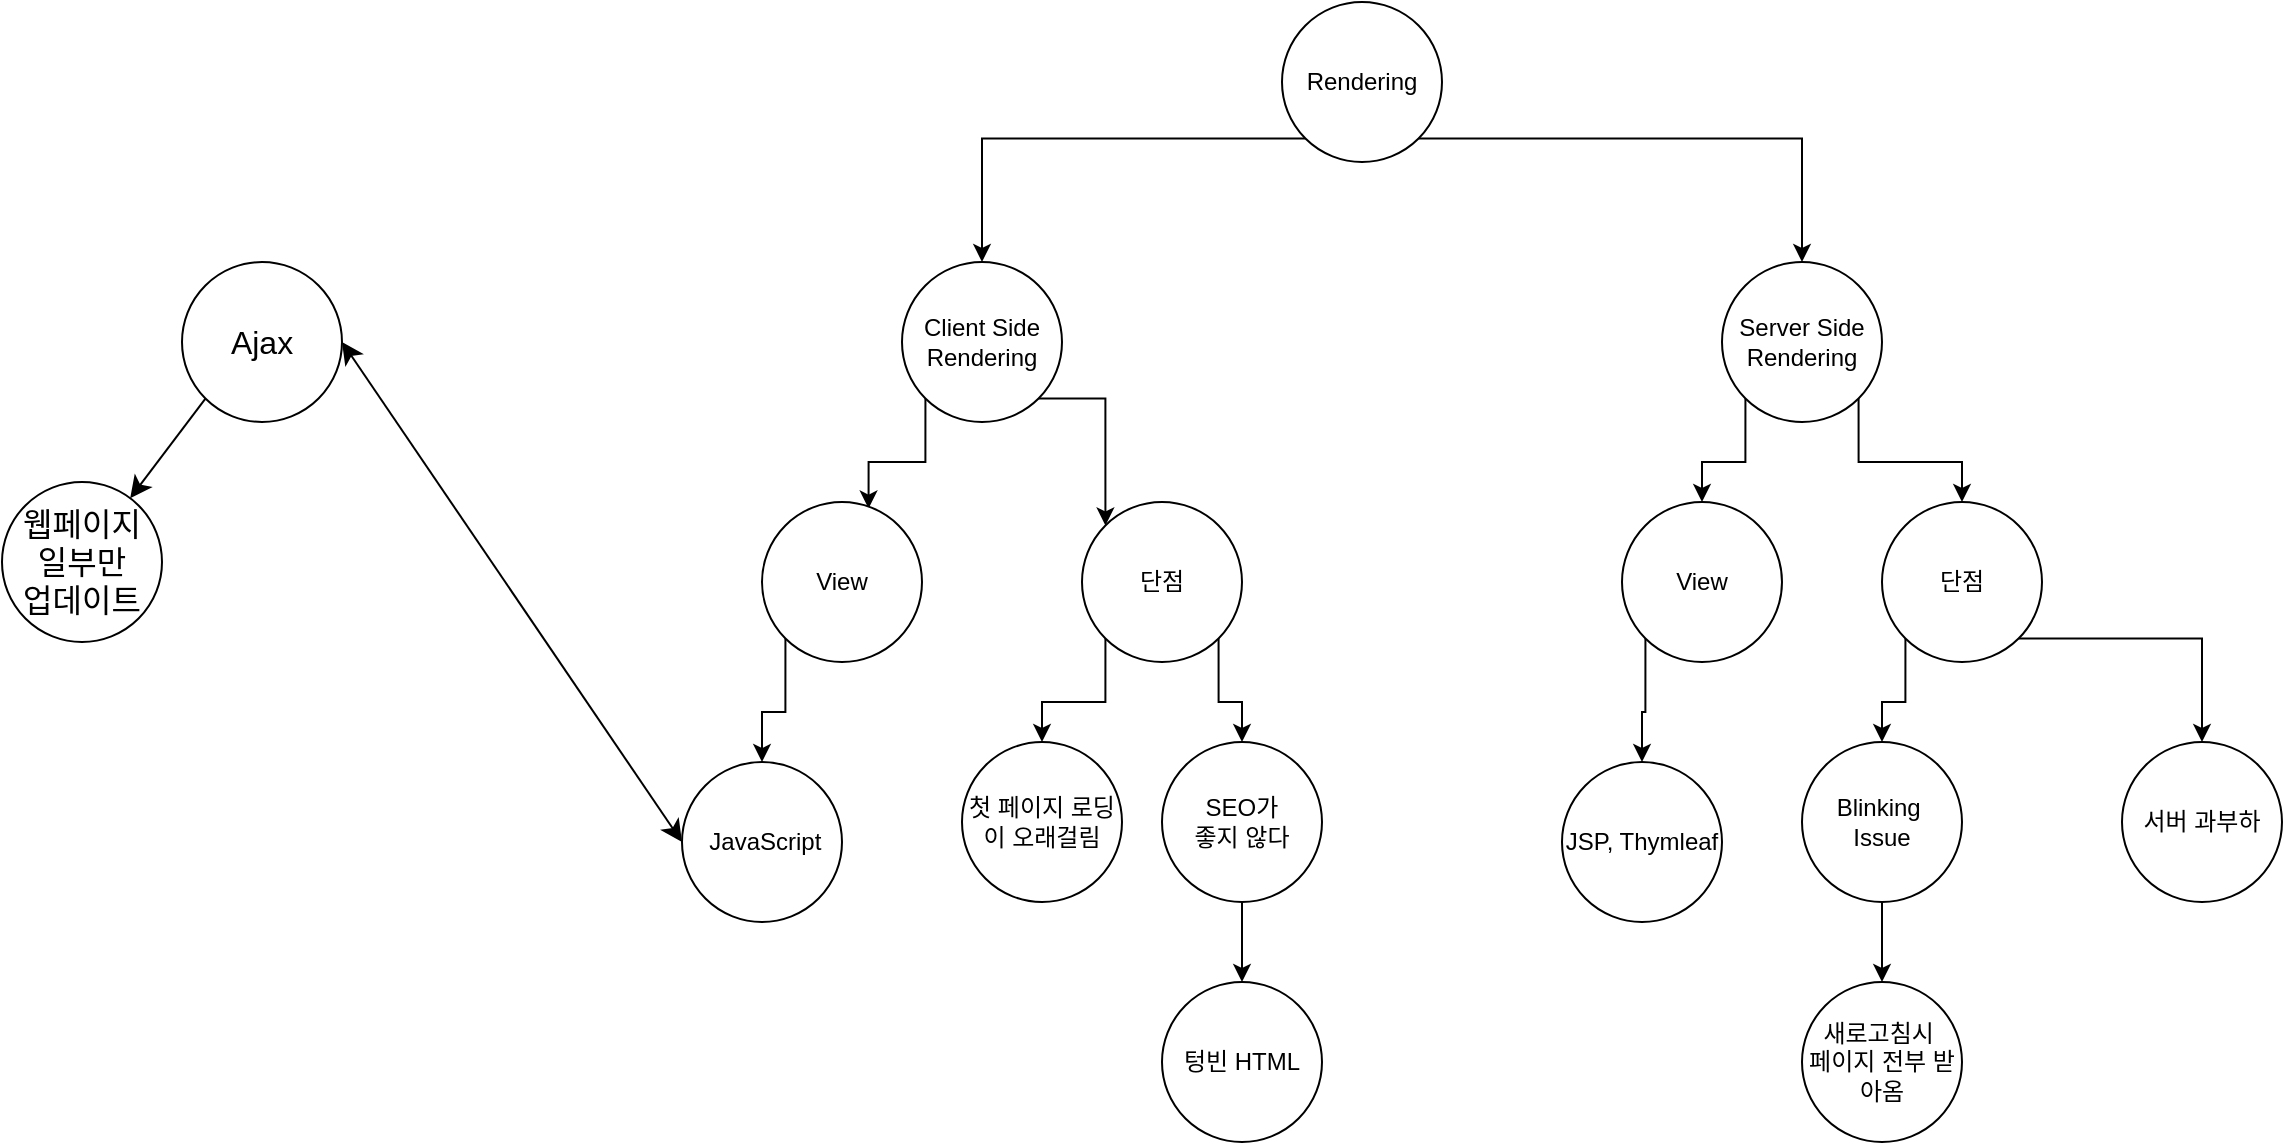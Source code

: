 <mxfile version="21.6.6" type="github">
  <diagram name="페이지-1" id="X0fjslGjgeaHiSL1BiLw">
    <mxGraphModel dx="2471" dy="951" grid="1" gridSize="10" guides="1" tooltips="1" connect="1" arrows="1" fold="1" page="1" pageScale="1" pageWidth="827" pageHeight="1169" math="0" shadow="0">
      <root>
        <mxCell id="0" />
        <mxCell id="1" parent="0" />
        <mxCell id="_zGZdX93g_uaQ-y0SSPH-18" style="edgeStyle=orthogonalEdgeStyle;rounded=0;orthogonalLoop=1;jettySize=auto;html=1;exitX=0;exitY=1;exitDx=0;exitDy=0;entryX=0.666;entryY=0.041;entryDx=0;entryDy=0;entryPerimeter=0;" parent="1" source="_zGZdX93g_uaQ-y0SSPH-1" target="_zGZdX93g_uaQ-y0SSPH-16" edge="1">
          <mxGeometry relative="1" as="geometry" />
        </mxCell>
        <mxCell id="_zGZdX93g_uaQ-y0SSPH-19" style="edgeStyle=orthogonalEdgeStyle;rounded=0;orthogonalLoop=1;jettySize=auto;html=1;exitX=1;exitY=1;exitDx=0;exitDy=0;entryX=0;entryY=0;entryDx=0;entryDy=0;" parent="1" source="_zGZdX93g_uaQ-y0SSPH-1" target="_zGZdX93g_uaQ-y0SSPH-9" edge="1">
          <mxGeometry relative="1" as="geometry" />
        </mxCell>
        <mxCell id="_zGZdX93g_uaQ-y0SSPH-1" value="Client Side Rendering" style="ellipse;whiteSpace=wrap;html=1;" parent="1" vertex="1">
          <mxGeometry x="110" y="160" width="80" height="80" as="geometry" />
        </mxCell>
        <mxCell id="_zGZdX93g_uaQ-y0SSPH-5" style="edgeStyle=orthogonalEdgeStyle;rounded=0;orthogonalLoop=1;jettySize=auto;html=1;exitX=0;exitY=1;exitDx=0;exitDy=0;entryX=0.5;entryY=0;entryDx=0;entryDy=0;" parent="1" source="_zGZdX93g_uaQ-y0SSPH-2" target="_zGZdX93g_uaQ-y0SSPH-1" edge="1">
          <mxGeometry relative="1" as="geometry" />
        </mxCell>
        <mxCell id="_zGZdX93g_uaQ-y0SSPH-6" style="edgeStyle=orthogonalEdgeStyle;rounded=0;orthogonalLoop=1;jettySize=auto;html=1;exitX=1;exitY=1;exitDx=0;exitDy=0;entryX=0.5;entryY=0;entryDx=0;entryDy=0;" parent="1" source="_zGZdX93g_uaQ-y0SSPH-2" target="_zGZdX93g_uaQ-y0SSPH-3" edge="1">
          <mxGeometry relative="1" as="geometry" />
        </mxCell>
        <mxCell id="_zGZdX93g_uaQ-y0SSPH-2" value="Rendering" style="ellipse;whiteSpace=wrap;html=1;" parent="1" vertex="1">
          <mxGeometry x="300" y="30" width="80" height="80" as="geometry" />
        </mxCell>
        <mxCell id="_zGZdX93g_uaQ-y0SSPH-22" style="edgeStyle=orthogonalEdgeStyle;rounded=0;orthogonalLoop=1;jettySize=auto;html=1;exitX=0;exitY=1;exitDx=0;exitDy=0;entryX=0.5;entryY=0;entryDx=0;entryDy=0;" parent="1" source="_zGZdX93g_uaQ-y0SSPH-3" target="_zGZdX93g_uaQ-y0SSPH-21" edge="1">
          <mxGeometry relative="1" as="geometry" />
        </mxCell>
        <mxCell id="_zGZdX93g_uaQ-y0SSPH-29" style="edgeStyle=orthogonalEdgeStyle;rounded=0;orthogonalLoop=1;jettySize=auto;html=1;exitX=1;exitY=1;exitDx=0;exitDy=0;" parent="1" source="_zGZdX93g_uaQ-y0SSPH-3" target="_zGZdX93g_uaQ-y0SSPH-10" edge="1">
          <mxGeometry relative="1" as="geometry" />
        </mxCell>
        <mxCell id="_zGZdX93g_uaQ-y0SSPH-3" value="Server Side Rendering" style="ellipse;whiteSpace=wrap;html=1;" parent="1" vertex="1">
          <mxGeometry x="520" y="160" width="80" height="80" as="geometry" />
        </mxCell>
        <mxCell id="_zGZdX93g_uaQ-y0SSPH-4" value="JSP, Thymleaf" style="ellipse;whiteSpace=wrap;html=1;" parent="1" vertex="1">
          <mxGeometry x="440" y="410" width="80" height="80" as="geometry" />
        </mxCell>
        <mxCell id="_zGZdX93g_uaQ-y0SSPH-8" value="&amp;nbsp;JavaScript" style="ellipse;whiteSpace=wrap;html=1;" parent="1" vertex="1">
          <mxGeometry y="410" width="80" height="80" as="geometry" />
        </mxCell>
        <mxCell id="_zGZdX93g_uaQ-y0SSPH-14" style="edgeStyle=orthogonalEdgeStyle;rounded=0;orthogonalLoop=1;jettySize=auto;html=1;exitX=1;exitY=1;exitDx=0;exitDy=0;entryX=0.5;entryY=0;entryDx=0;entryDy=0;" parent="1" source="_zGZdX93g_uaQ-y0SSPH-9" target="_zGZdX93g_uaQ-y0SSPH-11" edge="1">
          <mxGeometry relative="1" as="geometry" />
        </mxCell>
        <mxCell id="_zGZdX93g_uaQ-y0SSPH-24" style="edgeStyle=orthogonalEdgeStyle;rounded=0;orthogonalLoop=1;jettySize=auto;html=1;exitX=0;exitY=1;exitDx=0;exitDy=0;entryX=0.5;entryY=0;entryDx=0;entryDy=0;" parent="1" source="_zGZdX93g_uaQ-y0SSPH-9" target="_zGZdX93g_uaQ-y0SSPH-15" edge="1">
          <mxGeometry relative="1" as="geometry" />
        </mxCell>
        <mxCell id="_zGZdX93g_uaQ-y0SSPH-9" value="단점" style="ellipse;whiteSpace=wrap;html=1;" parent="1" vertex="1">
          <mxGeometry x="200" y="280" width="80" height="80" as="geometry" />
        </mxCell>
        <mxCell id="_zGZdX93g_uaQ-y0SSPH-26" style="edgeStyle=orthogonalEdgeStyle;rounded=0;orthogonalLoop=1;jettySize=auto;html=1;exitX=1;exitY=1;exitDx=0;exitDy=0;entryX=0.5;entryY=0;entryDx=0;entryDy=0;" parent="1" source="_zGZdX93g_uaQ-y0SSPH-10" target="_zGZdX93g_uaQ-y0SSPH-25" edge="1">
          <mxGeometry relative="1" as="geometry" />
        </mxCell>
        <mxCell id="_zGZdX93g_uaQ-y0SSPH-28" style="edgeStyle=orthogonalEdgeStyle;rounded=0;orthogonalLoop=1;jettySize=auto;html=1;exitX=0;exitY=1;exitDx=0;exitDy=0;entryX=0.5;entryY=0;entryDx=0;entryDy=0;" parent="1" source="_zGZdX93g_uaQ-y0SSPH-10" target="_zGZdX93g_uaQ-y0SSPH-27" edge="1">
          <mxGeometry relative="1" as="geometry" />
        </mxCell>
        <mxCell id="_zGZdX93g_uaQ-y0SSPH-10" value="단점" style="ellipse;whiteSpace=wrap;html=1;" parent="1" vertex="1">
          <mxGeometry x="600" y="280" width="80" height="80" as="geometry" />
        </mxCell>
        <mxCell id="_zGZdX93g_uaQ-y0SSPH-13" style="edgeStyle=orthogonalEdgeStyle;rounded=0;orthogonalLoop=1;jettySize=auto;html=1;entryX=0.5;entryY=0;entryDx=0;entryDy=0;" parent="1" source="_zGZdX93g_uaQ-y0SSPH-11" target="_zGZdX93g_uaQ-y0SSPH-12" edge="1">
          <mxGeometry relative="1" as="geometry" />
        </mxCell>
        <mxCell id="_zGZdX93g_uaQ-y0SSPH-11" value="SEO가 &lt;br&gt;좋지 않다" style="ellipse;whiteSpace=wrap;html=1;" parent="1" vertex="1">
          <mxGeometry x="240" y="400" width="80" height="80" as="geometry" />
        </mxCell>
        <mxCell id="_zGZdX93g_uaQ-y0SSPH-12" value="텅빈 HTML" style="ellipse;whiteSpace=wrap;html=1;" parent="1" vertex="1">
          <mxGeometry x="240" y="520" width="80" height="80" as="geometry" />
        </mxCell>
        <mxCell id="_zGZdX93g_uaQ-y0SSPH-15" value="첫 페이지 로딩이 오래걸림" style="ellipse;whiteSpace=wrap;html=1;" parent="1" vertex="1">
          <mxGeometry x="140" y="400" width="80" height="80" as="geometry" />
        </mxCell>
        <mxCell id="_zGZdX93g_uaQ-y0SSPH-20" style="edgeStyle=orthogonalEdgeStyle;rounded=0;orthogonalLoop=1;jettySize=auto;html=1;exitX=0;exitY=1;exitDx=0;exitDy=0;entryX=0.5;entryY=0;entryDx=0;entryDy=0;" parent="1" source="_zGZdX93g_uaQ-y0SSPH-16" target="_zGZdX93g_uaQ-y0SSPH-8" edge="1">
          <mxGeometry relative="1" as="geometry" />
        </mxCell>
        <mxCell id="_zGZdX93g_uaQ-y0SSPH-16" value="View" style="ellipse;whiteSpace=wrap;html=1;" parent="1" vertex="1">
          <mxGeometry x="40" y="280" width="80" height="80" as="geometry" />
        </mxCell>
        <mxCell id="_zGZdX93g_uaQ-y0SSPH-23" style="edgeStyle=orthogonalEdgeStyle;rounded=0;orthogonalLoop=1;jettySize=auto;html=1;exitX=0;exitY=1;exitDx=0;exitDy=0;entryX=0.5;entryY=0;entryDx=0;entryDy=0;" parent="1" source="_zGZdX93g_uaQ-y0SSPH-21" target="_zGZdX93g_uaQ-y0SSPH-4" edge="1">
          <mxGeometry relative="1" as="geometry" />
        </mxCell>
        <mxCell id="_zGZdX93g_uaQ-y0SSPH-21" value="View" style="ellipse;whiteSpace=wrap;html=1;" parent="1" vertex="1">
          <mxGeometry x="470" y="280" width="80" height="80" as="geometry" />
        </mxCell>
        <mxCell id="_zGZdX93g_uaQ-y0SSPH-25" value="서버 과부하" style="ellipse;whiteSpace=wrap;html=1;" parent="1" vertex="1">
          <mxGeometry x="720" y="400" width="80" height="80" as="geometry" />
        </mxCell>
        <mxCell id="_zGZdX93g_uaQ-y0SSPH-31" style="edgeStyle=orthogonalEdgeStyle;rounded=0;orthogonalLoop=1;jettySize=auto;html=1;exitX=0.5;exitY=1;exitDx=0;exitDy=0;entryX=0.5;entryY=0;entryDx=0;entryDy=0;" parent="1" source="_zGZdX93g_uaQ-y0SSPH-27" target="_zGZdX93g_uaQ-y0SSPH-30" edge="1">
          <mxGeometry relative="1" as="geometry" />
        </mxCell>
        <mxCell id="_zGZdX93g_uaQ-y0SSPH-27" value="Blinking&amp;nbsp;&lt;br&gt;Issue" style="ellipse;whiteSpace=wrap;html=1;" parent="1" vertex="1">
          <mxGeometry x="560" y="400" width="80" height="80" as="geometry" />
        </mxCell>
        <mxCell id="_zGZdX93g_uaQ-y0SSPH-30" value="새로고침시&amp;nbsp;&lt;br&gt;페이지 전부 받아옴" style="ellipse;whiteSpace=wrap;html=1;" parent="1" vertex="1">
          <mxGeometry x="560" y="520" width="80" height="80" as="geometry" />
        </mxCell>
        <mxCell id="PsDKMFUFfmAVwfQVpvlk-6" style="edgeStyle=none;curved=1;rounded=0;orthogonalLoop=1;jettySize=auto;html=1;exitX=0;exitY=1;exitDx=0;exitDy=0;fontSize=12;startSize=8;endSize=8;" edge="1" parent="1" source="PsDKMFUFfmAVwfQVpvlk-1" target="PsDKMFUFfmAVwfQVpvlk-5">
          <mxGeometry relative="1" as="geometry" />
        </mxCell>
        <mxCell id="PsDKMFUFfmAVwfQVpvlk-1" value="Ajax" style="ellipse;whiteSpace=wrap;html=1;fontSize=16;" vertex="1" parent="1">
          <mxGeometry x="-250" y="160" width="80" height="80" as="geometry" />
        </mxCell>
        <mxCell id="PsDKMFUFfmAVwfQVpvlk-2" value="" style="endArrow=classic;startArrow=classic;html=1;rounded=0;fontSize=12;startSize=8;endSize=8;curved=1;entryX=0;entryY=0.5;entryDx=0;entryDy=0;exitX=1;exitY=0.5;exitDx=0;exitDy=0;" edge="1" parent="1" source="PsDKMFUFfmAVwfQVpvlk-1" target="_zGZdX93g_uaQ-y0SSPH-8">
          <mxGeometry width="50" height="50" relative="1" as="geometry">
            <mxPoint x="-270" y="430" as="sourcePoint" />
            <mxPoint x="-220" y="380" as="targetPoint" />
          </mxGeometry>
        </mxCell>
        <mxCell id="PsDKMFUFfmAVwfQVpvlk-5" value="웹페이지&lt;br&gt;일부만&lt;br&gt;업데이트" style="ellipse;whiteSpace=wrap;html=1;fontSize=16;" vertex="1" parent="1">
          <mxGeometry x="-340" y="270" width="80" height="80" as="geometry" />
        </mxCell>
      </root>
    </mxGraphModel>
  </diagram>
</mxfile>
